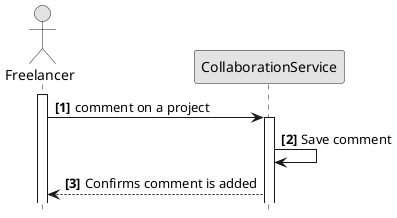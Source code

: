 @startuml
hide footbox
autonumber "<b>[0]"
skinparam monochrome true

actor Freelancer
participant CollaborationService

activate Freelancer
Freelancer -> CollaborationService: comment on a project

activate CollaborationService
CollaborationService -> CollaborationService: Save comment
CollaborationService --> Freelancer: Confirms comment is added

@enduml